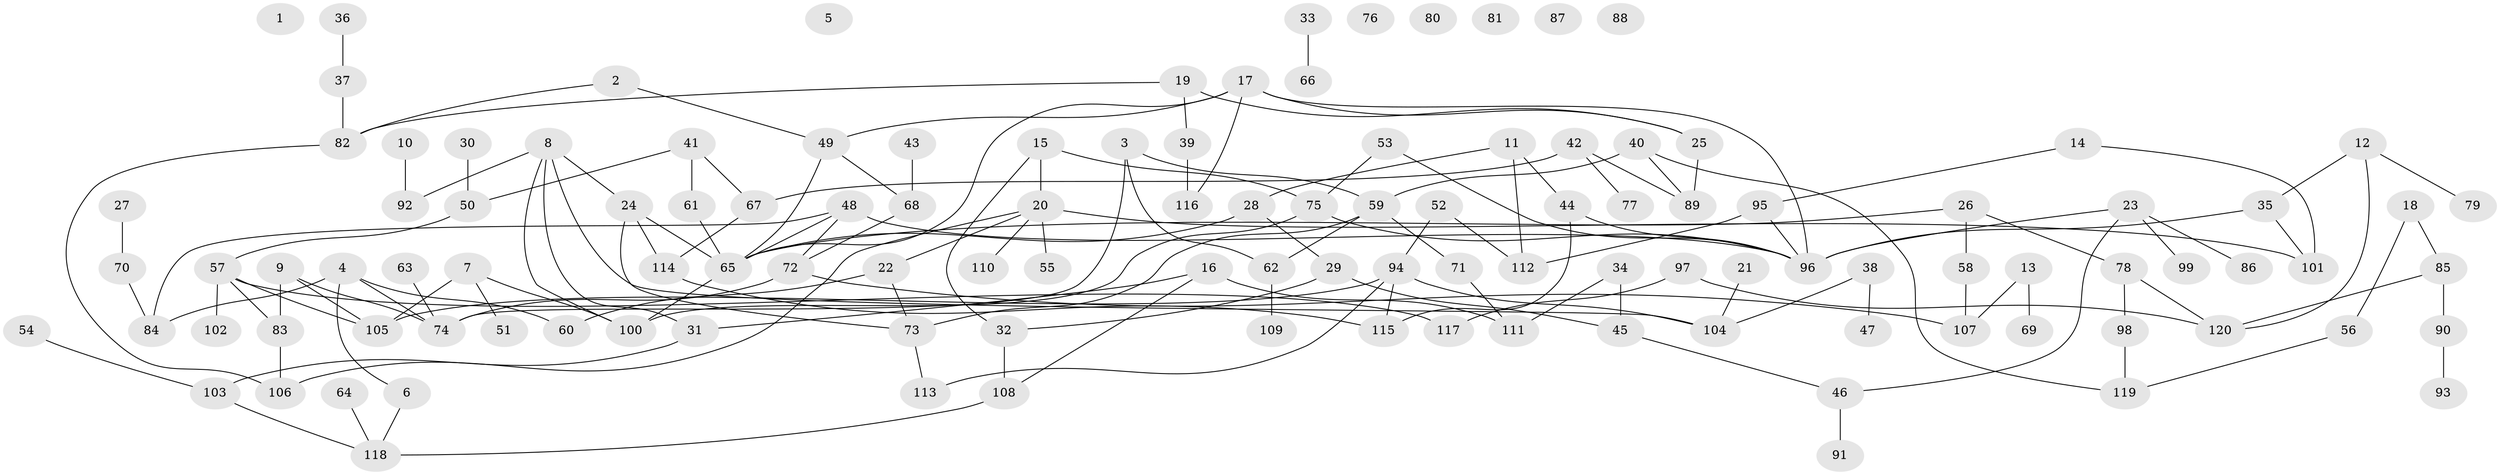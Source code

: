 // coarse degree distribution, {0: 0.08333333333333333, 2: 0.23809523809523808, 1: 0.25, 3: 0.15476190476190477, 5: 0.11904761904761904, 4: 0.09523809523809523, 6: 0.03571428571428571, 8: 0.011904761904761904, 10: 0.011904761904761904}
// Generated by graph-tools (version 1.1) at 2025/43/03/04/25 21:43:12]
// undirected, 120 vertices, 153 edges
graph export_dot {
graph [start="1"]
  node [color=gray90,style=filled];
  1;
  2;
  3;
  4;
  5;
  6;
  7;
  8;
  9;
  10;
  11;
  12;
  13;
  14;
  15;
  16;
  17;
  18;
  19;
  20;
  21;
  22;
  23;
  24;
  25;
  26;
  27;
  28;
  29;
  30;
  31;
  32;
  33;
  34;
  35;
  36;
  37;
  38;
  39;
  40;
  41;
  42;
  43;
  44;
  45;
  46;
  47;
  48;
  49;
  50;
  51;
  52;
  53;
  54;
  55;
  56;
  57;
  58;
  59;
  60;
  61;
  62;
  63;
  64;
  65;
  66;
  67;
  68;
  69;
  70;
  71;
  72;
  73;
  74;
  75;
  76;
  77;
  78;
  79;
  80;
  81;
  82;
  83;
  84;
  85;
  86;
  87;
  88;
  89;
  90;
  91;
  92;
  93;
  94;
  95;
  96;
  97;
  98;
  99;
  100;
  101;
  102;
  103;
  104;
  105;
  106;
  107;
  108;
  109;
  110;
  111;
  112;
  113;
  114;
  115;
  116;
  117;
  118;
  119;
  120;
  2 -- 49;
  2 -- 82;
  3 -- 59;
  3 -- 62;
  3 -- 74;
  4 -- 6;
  4 -- 60;
  4 -- 74;
  4 -- 84;
  6 -- 118;
  7 -- 51;
  7 -- 100;
  7 -- 105;
  8 -- 24;
  8 -- 31;
  8 -- 92;
  8 -- 100;
  8 -- 104;
  9 -- 74;
  9 -- 83;
  9 -- 105;
  10 -- 92;
  11 -- 28;
  11 -- 44;
  11 -- 112;
  12 -- 35;
  12 -- 79;
  12 -- 120;
  13 -- 69;
  13 -- 107;
  14 -- 95;
  14 -- 101;
  15 -- 20;
  15 -- 32;
  15 -- 75;
  16 -- 31;
  16 -- 108;
  16 -- 111;
  17 -- 25;
  17 -- 49;
  17 -- 65;
  17 -- 96;
  17 -- 116;
  18 -- 56;
  18 -- 85;
  19 -- 25;
  19 -- 39;
  19 -- 82;
  20 -- 22;
  20 -- 55;
  20 -- 101;
  20 -- 106;
  20 -- 110;
  21 -- 104;
  22 -- 60;
  22 -- 73;
  23 -- 46;
  23 -- 86;
  23 -- 96;
  23 -- 99;
  24 -- 65;
  24 -- 73;
  24 -- 114;
  25 -- 89;
  26 -- 58;
  26 -- 65;
  26 -- 78;
  27 -- 70;
  28 -- 29;
  28 -- 65;
  29 -- 32;
  29 -- 45;
  30 -- 50;
  31 -- 103;
  32 -- 108;
  33 -- 66;
  34 -- 45;
  34 -- 111;
  35 -- 96;
  35 -- 101;
  36 -- 37;
  37 -- 82;
  38 -- 47;
  38 -- 104;
  39 -- 116;
  40 -- 59;
  40 -- 89;
  40 -- 119;
  41 -- 50;
  41 -- 61;
  41 -- 67;
  42 -- 67;
  42 -- 77;
  42 -- 89;
  43 -- 68;
  44 -- 96;
  44 -- 115;
  45 -- 46;
  46 -- 91;
  48 -- 65;
  48 -- 72;
  48 -- 84;
  48 -- 96;
  49 -- 65;
  49 -- 68;
  50 -- 57;
  52 -- 94;
  52 -- 112;
  53 -- 75;
  53 -- 96;
  54 -- 103;
  56 -- 119;
  57 -- 83;
  57 -- 102;
  57 -- 105;
  57 -- 117;
  58 -- 107;
  59 -- 62;
  59 -- 71;
  59 -- 73;
  61 -- 65;
  62 -- 109;
  63 -- 74;
  64 -- 118;
  65 -- 100;
  67 -- 114;
  68 -- 72;
  70 -- 84;
  71 -- 111;
  72 -- 74;
  72 -- 107;
  73 -- 113;
  75 -- 96;
  75 -- 100;
  78 -- 98;
  78 -- 120;
  82 -- 106;
  83 -- 106;
  85 -- 90;
  85 -- 120;
  90 -- 93;
  94 -- 104;
  94 -- 105;
  94 -- 113;
  94 -- 115;
  95 -- 96;
  95 -- 112;
  97 -- 117;
  97 -- 120;
  98 -- 119;
  103 -- 118;
  108 -- 118;
  114 -- 115;
}
